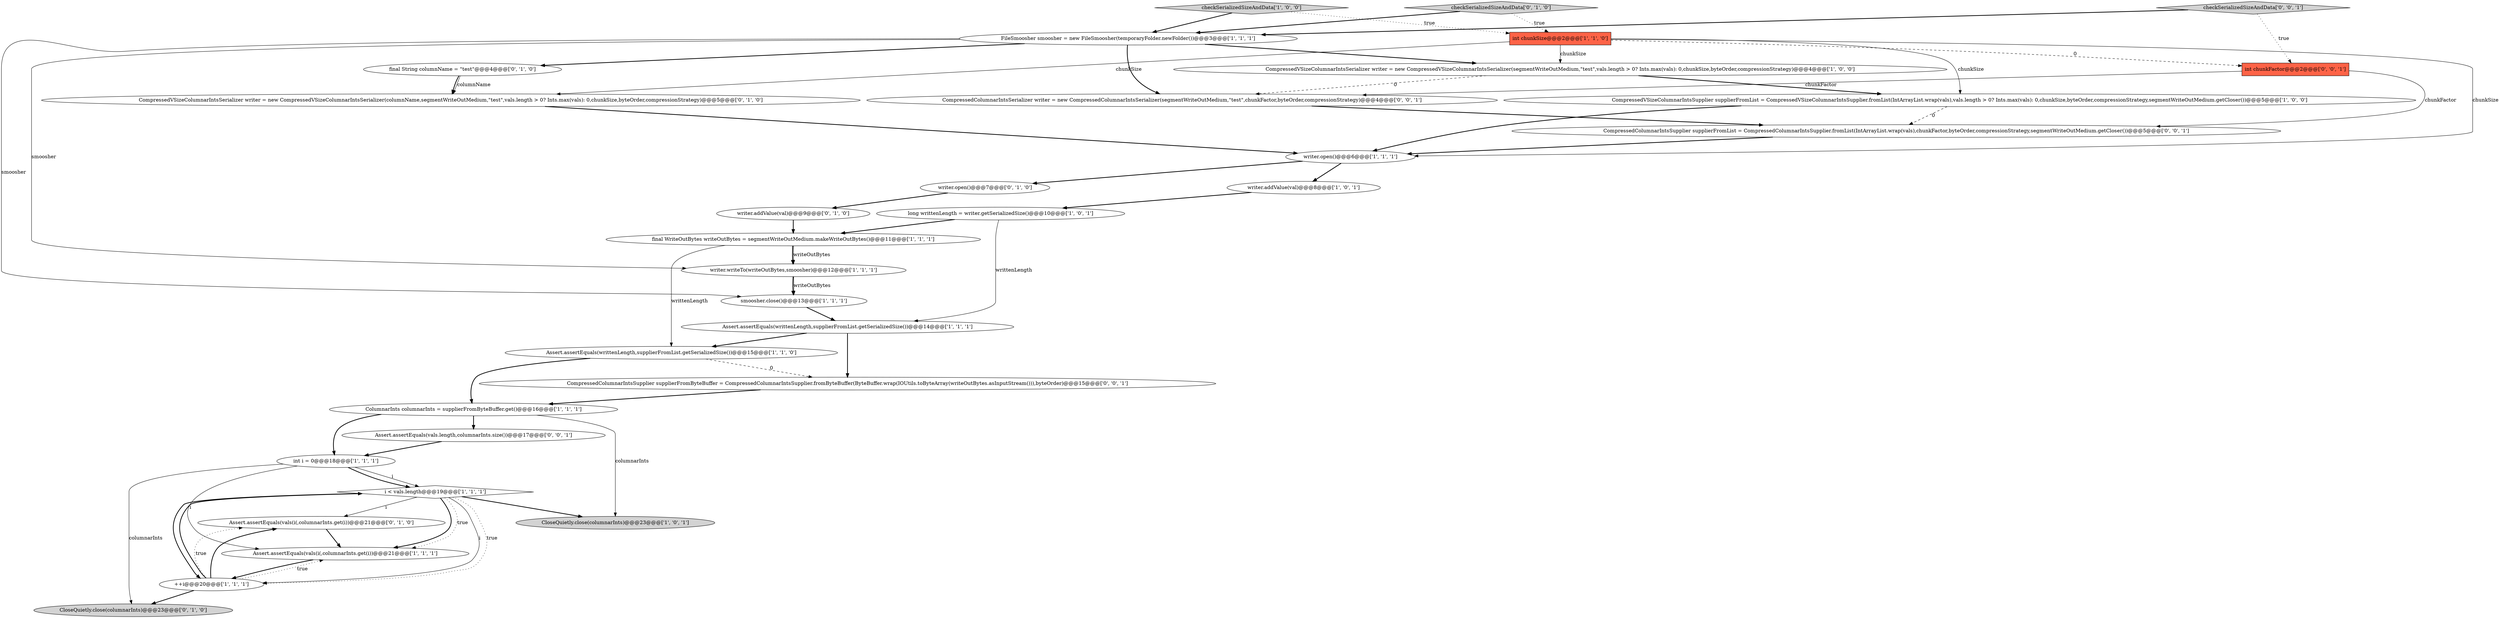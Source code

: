 digraph {
6 [style = filled, label = "int i = 0@@@18@@@['1', '1', '1']", fillcolor = white, shape = ellipse image = "AAA0AAABBB1BBB"];
15 [style = filled, label = "CloseQuietly.close(columnarInts)@@@23@@@['1', '0', '1']", fillcolor = lightgray, shape = ellipse image = "AAA0AAABBB1BBB"];
30 [style = filled, label = "int chunkFactor@@@2@@@['0', '0', '1']", fillcolor = tomato, shape = box image = "AAA0AAABBB3BBB"];
3 [style = filled, label = "Assert.assertEquals(writtenLength,supplierFromList.getSerializedSize())@@@15@@@['1', '1', '0']", fillcolor = white, shape = ellipse image = "AAA0AAABBB1BBB"];
11 [style = filled, label = "FileSmoosher smoosher = new FileSmoosher(temporaryFolder.newFolder())@@@3@@@['1', '1', '1']", fillcolor = white, shape = ellipse image = "AAA0AAABBB1BBB"];
10 [style = filled, label = "writer.addValue(val)@@@8@@@['1', '0', '1']", fillcolor = white, shape = ellipse image = "AAA0AAABBB1BBB"];
13 [style = filled, label = "i < vals.length@@@19@@@['1', '1', '1']", fillcolor = white, shape = diamond image = "AAA0AAABBB1BBB"];
23 [style = filled, label = "Assert.assertEquals(vals(i(,columnarInts.get(i))@@@21@@@['0', '1', '0']", fillcolor = white, shape = ellipse image = "AAA0AAABBB2BBB"];
2 [style = filled, label = "++i@@@20@@@['1', '1', '1']", fillcolor = white, shape = ellipse image = "AAA0AAABBB1BBB"];
26 [style = filled, label = "CompressedColumnarIntsSupplier supplierFromList = CompressedColumnarIntsSupplier.fromList(IntArrayList.wrap(vals),chunkFactor,byteOrder,compressionStrategy,segmentWriteOutMedium.getCloser())@@@5@@@['0', '0', '1']", fillcolor = white, shape = ellipse image = "AAA0AAABBB3BBB"];
29 [style = filled, label = "CompressedColumnarIntsSupplier supplierFromByteBuffer = CompressedColumnarIntsSupplier.fromByteBuffer(ByteBuffer.wrap(IOUtils.toByteArray(writeOutBytes.asInputStream())),byteOrder)@@@15@@@['0', '0', '1']", fillcolor = white, shape = ellipse image = "AAA0AAABBB3BBB"];
31 [style = filled, label = "CompressedColumnarIntsSerializer writer = new CompressedColumnarIntsSerializer(segmentWriteOutMedium,\"test\",chunkFactor,byteOrder,compressionStrategy)@@@4@@@['0', '0', '1']", fillcolor = white, shape = ellipse image = "AAA0AAABBB3BBB"];
22 [style = filled, label = "CloseQuietly.close(columnarInts)@@@23@@@['0', '1', '0']", fillcolor = lightgray, shape = ellipse image = "AAA0AAABBB2BBB"];
20 [style = filled, label = "final String columnName = \"test\"@@@4@@@['0', '1', '0']", fillcolor = white, shape = ellipse image = "AAA0AAABBB2BBB"];
9 [style = filled, label = "CompressedVSizeColumnarIntsSupplier supplierFromList = CompressedVSizeColumnarIntsSupplier.fromList(IntArrayList.wrap(vals),vals.length > 0? Ints.max(vals): 0,chunkSize,byteOrder,compressionStrategy,segmentWriteOutMedium.getCloser())@@@5@@@['1', '0', '0']", fillcolor = white, shape = ellipse image = "AAA0AAABBB1BBB"];
4 [style = filled, label = "long writtenLength = writer.getSerializedSize()@@@10@@@['1', '0', '1']", fillcolor = white, shape = ellipse image = "AAA0AAABBB1BBB"];
1 [style = filled, label = "writer.writeTo(writeOutBytes,smoosher)@@@12@@@['1', '1', '1']", fillcolor = white, shape = ellipse image = "AAA0AAABBB1BBB"];
5 [style = filled, label = "final WriteOutBytes writeOutBytes = segmentWriteOutMedium.makeWriteOutBytes()@@@11@@@['1', '1', '1']", fillcolor = white, shape = ellipse image = "AAA0AAABBB1BBB"];
12 [style = filled, label = "ColumnarInts columnarInts = supplierFromByteBuffer.get()@@@16@@@['1', '1', '1']", fillcolor = white, shape = ellipse image = "AAA0AAABBB1BBB"];
8 [style = filled, label = "CompressedVSizeColumnarIntsSerializer writer = new CompressedVSizeColumnarIntsSerializer(segmentWriteOutMedium,\"test\",vals.length > 0? Ints.max(vals): 0,chunkSize,byteOrder,compressionStrategy)@@@4@@@['1', '0', '0']", fillcolor = white, shape = ellipse image = "AAA0AAABBB1BBB"];
19 [style = filled, label = "CompressedVSizeColumnarIntsSerializer writer = new CompressedVSizeColumnarIntsSerializer(columnName,segmentWriteOutMedium,\"test\",vals.length > 0? Ints.max(vals): 0,chunkSize,byteOrder,compressionStrategy)@@@5@@@['0', '1', '0']", fillcolor = white, shape = ellipse image = "AAA1AAABBB2BBB"];
24 [style = filled, label = "checkSerializedSizeAndData['0', '1', '0']", fillcolor = lightgray, shape = diamond image = "AAA0AAABBB2BBB"];
7 [style = filled, label = "Assert.assertEquals(vals(i(,columnarInts.get(i))@@@21@@@['1', '1', '1']", fillcolor = white, shape = ellipse image = "AAA0AAABBB1BBB"];
21 [style = filled, label = "writer.open()@@@7@@@['0', '1', '0']", fillcolor = white, shape = ellipse image = "AAA0AAABBB2BBB"];
25 [style = filled, label = "writer.addValue(val)@@@9@@@['0', '1', '0']", fillcolor = white, shape = ellipse image = "AAA0AAABBB2BBB"];
14 [style = filled, label = "int chunkSize@@@2@@@['1', '1', '0']", fillcolor = tomato, shape = box image = "AAA0AAABBB1BBB"];
28 [style = filled, label = "Assert.assertEquals(vals.length,columnarInts.size())@@@17@@@['0', '0', '1']", fillcolor = white, shape = ellipse image = "AAA0AAABBB3BBB"];
17 [style = filled, label = "Assert.assertEquals(writtenLength,supplierFromList.getSerializedSize())@@@14@@@['1', '1', '1']", fillcolor = white, shape = ellipse image = "AAA0AAABBB1BBB"];
18 [style = filled, label = "writer.open()@@@6@@@['1', '1', '1']", fillcolor = white, shape = ellipse image = "AAA0AAABBB1BBB"];
0 [style = filled, label = "checkSerializedSizeAndData['1', '0', '0']", fillcolor = lightgray, shape = diamond image = "AAA0AAABBB1BBB"];
16 [style = filled, label = "smoosher.close()@@@13@@@['1', '1', '1']", fillcolor = white, shape = ellipse image = "AAA0AAABBB1BBB"];
27 [style = filled, label = "checkSerializedSizeAndData['0', '0', '1']", fillcolor = lightgray, shape = diamond image = "AAA0AAABBB3BBB"];
9->18 [style = bold, label=""];
27->30 [style = dotted, label="true"];
2->23 [style = dotted, label="true"];
0->14 [style = dotted, label="true"];
12->28 [style = bold, label=""];
13->15 [style = bold, label=""];
26->18 [style = bold, label=""];
13->7 [style = bold, label=""];
8->9 [style = bold, label=""];
11->20 [style = bold, label=""];
24->14 [style = dotted, label="true"];
11->31 [style = bold, label=""];
3->29 [style = dashed, label="0"];
2->13 [style = bold, label=""];
1->16 [style = solid, label="writeOutBytes"];
5->1 [style = bold, label=""];
4->5 [style = bold, label=""];
6->7 [style = solid, label="i"];
24->11 [style = bold, label=""];
6->13 [style = bold, label=""];
12->15 [style = solid, label="columnarInts"];
9->26 [style = dashed, label="0"];
17->3 [style = bold, label=""];
27->11 [style = bold, label=""];
7->2 [style = bold, label=""];
31->26 [style = bold, label=""];
0->11 [style = bold, label=""];
13->2 [style = solid, label="i"];
14->30 [style = dashed, label="0"];
11->16 [style = solid, label="smoosher"];
20->19 [style = bold, label=""];
21->25 [style = bold, label=""];
6->13 [style = solid, label="i"];
14->8 [style = solid, label="chunkSize"];
14->19 [style = solid, label="chunkSize"];
28->6 [style = bold, label=""];
13->2 [style = dotted, label="true"];
25->5 [style = bold, label=""];
6->22 [style = solid, label="columnarInts"];
5->3 [style = solid, label="writtenLength"];
11->8 [style = bold, label=""];
10->4 [style = bold, label=""];
3->12 [style = bold, label=""];
4->17 [style = solid, label="writtenLength"];
18->10 [style = bold, label=""];
5->1 [style = solid, label="writeOutBytes"];
30->31 [style = solid, label="chunkFactor"];
2->22 [style = bold, label=""];
23->7 [style = bold, label=""];
13->23 [style = solid, label="i"];
18->21 [style = bold, label=""];
14->18 [style = solid, label="chunkSize"];
8->31 [style = dashed, label="0"];
29->12 [style = bold, label=""];
16->17 [style = bold, label=""];
11->1 [style = solid, label="smoosher"];
1->16 [style = bold, label=""];
13->2 [style = bold, label=""];
19->18 [style = bold, label=""];
30->26 [style = solid, label="chunkFactor"];
13->7 [style = dotted, label="true"];
14->9 [style = solid, label="chunkSize"];
17->29 [style = bold, label=""];
2->23 [style = bold, label=""];
12->6 [style = bold, label=""];
2->7 [style = dotted, label="true"];
20->19 [style = solid, label="columnName"];
}
